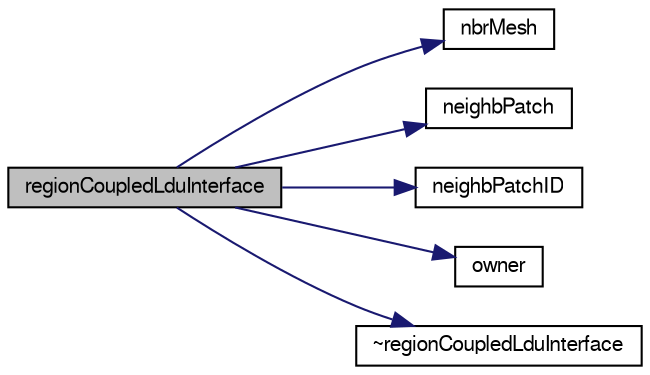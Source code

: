 digraph "regionCoupledLduInterface"
{
  bgcolor="transparent";
  edge [fontname="FreeSans",fontsize="10",labelfontname="FreeSans",labelfontsize="10"];
  node [fontname="FreeSans",fontsize="10",shape=record];
  rankdir="LR";
  Node0 [label="regionCoupledLduInterface",height=0.2,width=0.4,color="black", fillcolor="grey75", style="filled", fontcolor="black"];
  Node0 -> Node1 [color="midnightblue",fontsize="10",style="solid",fontname="FreeSans"];
  Node1 [label="nbrMesh",height=0.2,width=0.4,color="black",URL="$a25170.html#a2f1b6ba7b55b34b7b1522a68908e394b",tooltip="Return AMI. "];
  Node0 -> Node2 [color="midnightblue",fontsize="10",style="solid",fontname="FreeSans"];
  Node2 [label="neighbPatch",height=0.2,width=0.4,color="black",URL="$a25170.html#a4f93df343f368c35e02b5dceb2204e8c",tooltip="Return neighb regionCoupledLduInterface. "];
  Node0 -> Node3 [color="midnightblue",fontsize="10",style="solid",fontname="FreeSans"];
  Node3 [label="neighbPatchID",height=0.2,width=0.4,color="black",URL="$a25170.html#a94e79331aa96c486df1af1e9aa23ef2d",tooltip="Return neighbour. "];
  Node0 -> Node4 [color="midnightblue",fontsize="10",style="solid",fontname="FreeSans"];
  Node4 [label="owner",height=0.2,width=0.4,color="black",URL="$a25170.html#a84c9f008a105c7a1bc933fe760d4199b",tooltip="Is it owner? "];
  Node0 -> Node5 [color="midnightblue",fontsize="10",style="solid",fontname="FreeSans"];
  Node5 [label="~regionCoupledLduInterface",height=0.2,width=0.4,color="black",URL="$a25170.html#a3a02238b871e3eaa52ea4e591cd79083",tooltip="Destructor. "];
}
